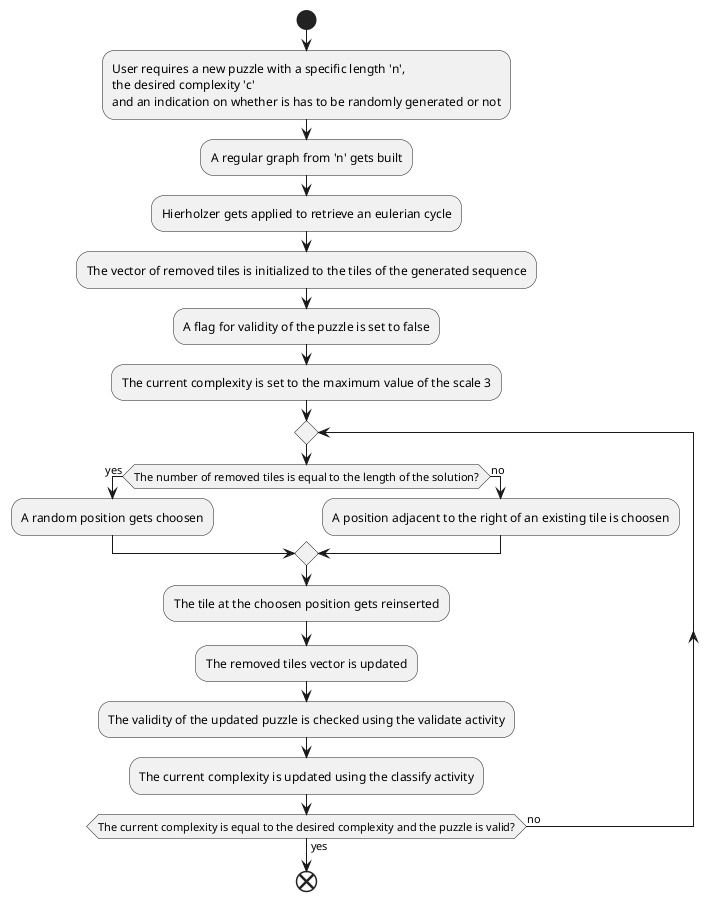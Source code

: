 @startuml generate_activity
start

:User requires a new puzzle with a specific length 'n',
the desired complexity 'c'
and an indication on whether is has to be randomly generated or not;

:A regular graph from 'n' gets built;

:Hierholzer gets applied to retrieve an eulerian cycle;

:The vector of removed tiles is initialized to the tiles of the generated sequence;
:A flag for validity of the puzzle is set to false;
:The current complexity is set to the maximum value of the scale 3;

repeat
    if (The number of removed tiles is equal to the length of the solution?) is (yes) then
      :A random position gets choosen;
    else (no)
      :A position adjacent to the right of an existing tile is choosen;
    endif
    :The tile at the choosen position gets reinserted;
    :The removed tiles vector is updated;
    :The validity of the updated puzzle is checked using the validate activity;
    :The current complexity is updated using the classify activity;
repeat while (The current complexity is equal to the desired complexity and the puzzle is valid?) is (no) not (yes)
end
@enduml

